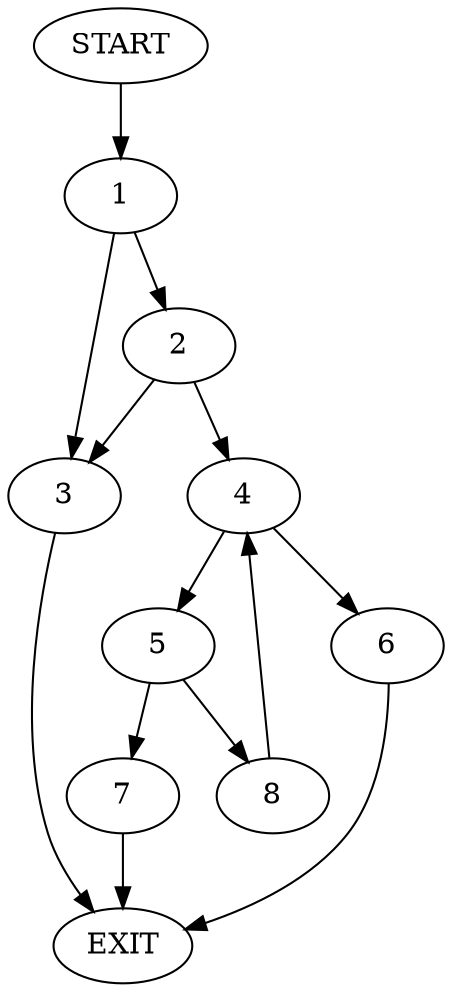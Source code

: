 digraph {
0 [label="START"]
9 [label="EXIT"]
0 -> 1
1 -> 2
1 -> 3
2 -> 3
2 -> 4
3 -> 9
4 -> 5
4 -> 6
6 -> 9
5 -> 7
5 -> 8
8 -> 4
7 -> 9
}
